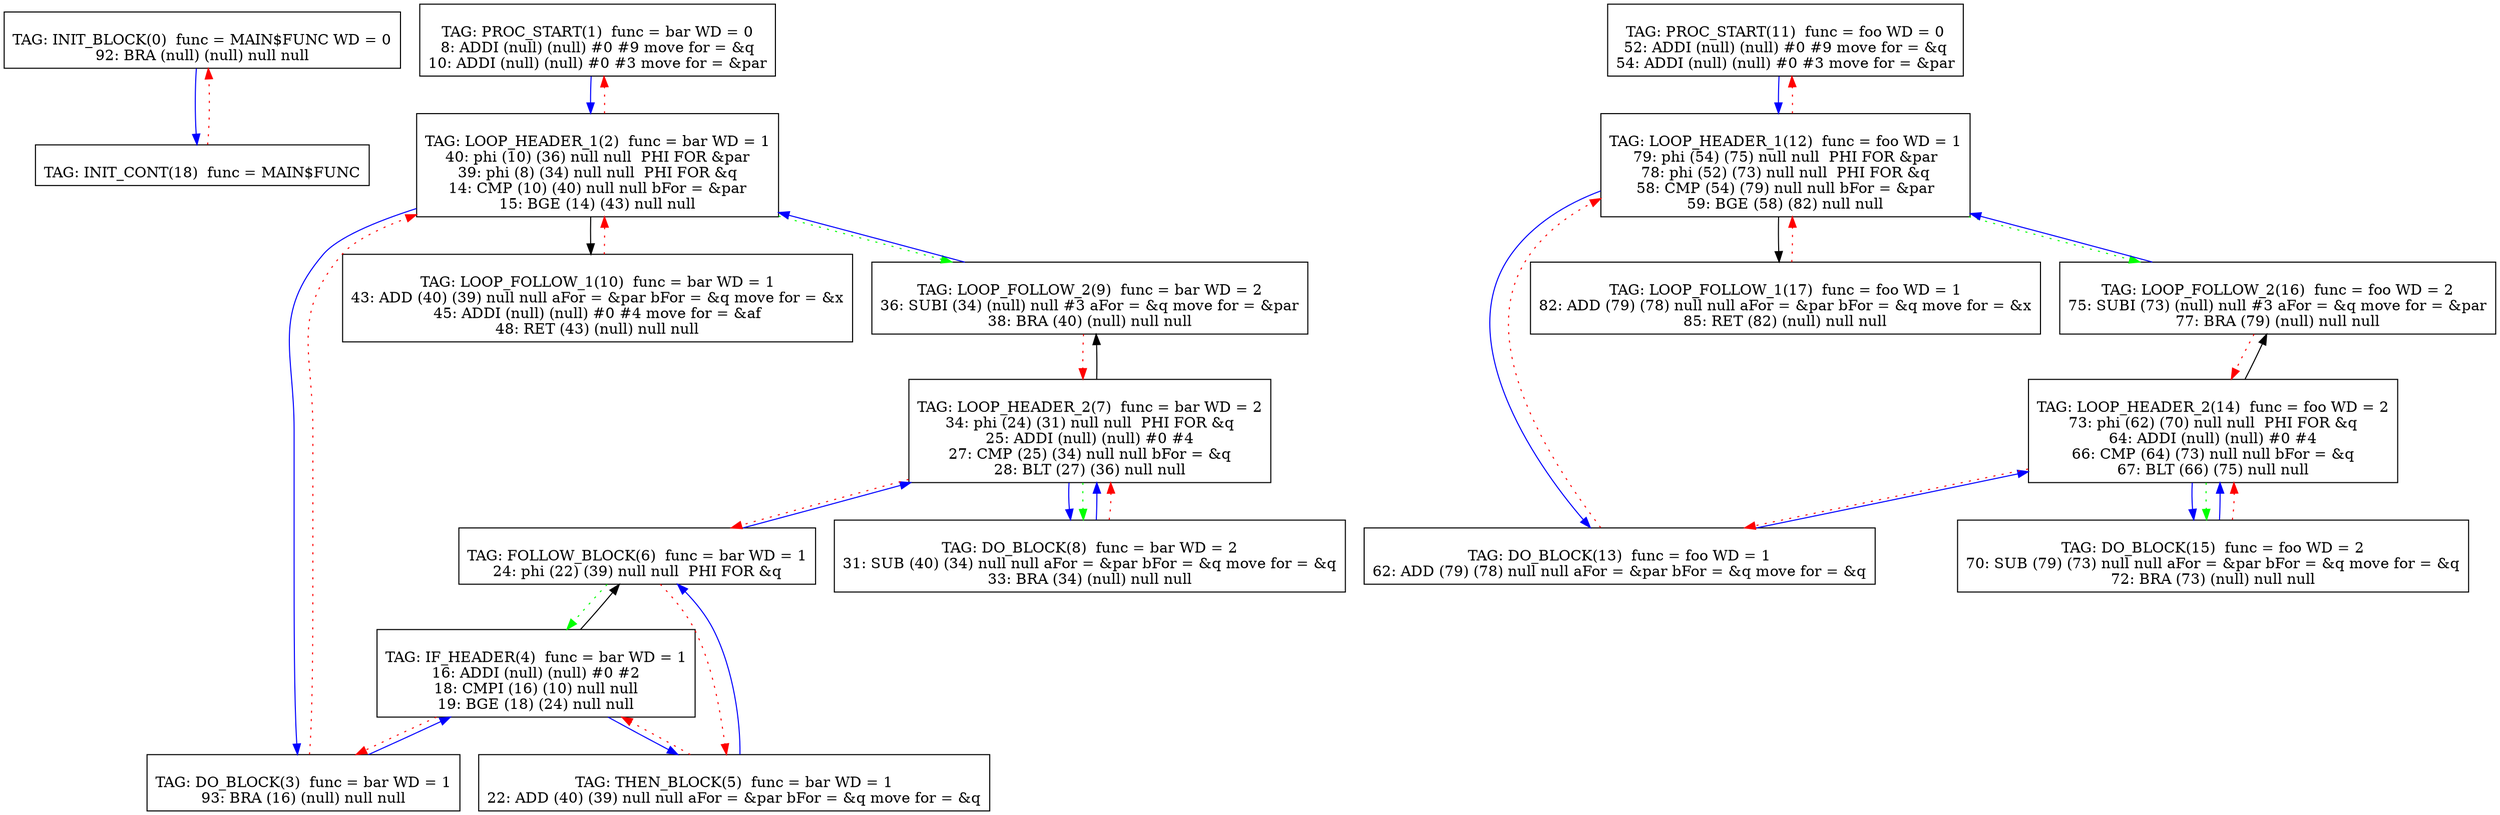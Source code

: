 digraph {
0[label="
TAG: INIT_BLOCK(0)  func = MAIN$FUNC WD = 0
92: BRA (null) (null) null null
"];
0[shape=box];
0 -> 18[color=blue]
1[label="
TAG: PROC_START(1)  func = bar WD = 0
8: ADDI (null) (null) #0 #9 move for = &q
10: ADDI (null) (null) #0 #3 move for = &par
"];
1[shape=box];
1 -> 2[color=blue]
2[label="
TAG: LOOP_HEADER_1(2)  func = bar WD = 1
40: phi (10) (36) null null  PHI FOR &par
39: phi (8) (34) null null  PHI FOR &q
14: CMP (10) (40) null null bFor = &par
15: BGE (14) (43) null null
"];
2[shape=box];
2 -> 3[color=blue]
2 -> 10[color=black]
2 -> 1[color=red][style=dotted]
2 -> 9[color=green][style=dotted]
3[label="
TAG: DO_BLOCK(3)  func = bar WD = 1
93: BRA (16) (null) null null
"];
3[shape=box];
3 -> 4[color=blue]
3 -> 2[color=red][style=dotted]
4[label="
TAG: IF_HEADER(4)  func = bar WD = 1
16: ADDI (null) (null) #0 #2
18: CMPI (16) (10) null null
19: BGE (18) (24) null null
"];
4[shape=box];
4 -> 5[color=blue]
4 -> 6[color=black]
4 -> 3[color=red][style=dotted]
5[label="
TAG: THEN_BLOCK(5)  func = bar WD = 1
22: ADD (40) (39) null null aFor = &par bFor = &q move for = &q
"];
5[shape=box];
5 -> 6[color=blue]
5 -> 4[color=red][style=dotted]
6[label="
TAG: FOLLOW_BLOCK(6)  func = bar WD = 1
24: phi (22) (39) null null  PHI FOR &q
"];
6[shape=box];
6 -> 7[color=blue]
6 -> 5[color=red][style=dotted]
6 -> 4[color=green][style=dotted]
7[label="
TAG: LOOP_HEADER_2(7)  func = bar WD = 2
34: phi (24) (31) null null  PHI FOR &q
25: ADDI (null) (null) #0 #4
27: CMP (25) (34) null null bFor = &q
28: BLT (27) (36) null null
"];
7[shape=box];
7 -> 8[color=blue]
7 -> 9[color=black]
7 -> 6[color=red][style=dotted]
7 -> 8[color=green][style=dotted]
8[label="
TAG: DO_BLOCK(8)  func = bar WD = 2
31: SUB (40) (34) null null aFor = &par bFor = &q move for = &q
33: BRA (34) (null) null null
"];
8[shape=box];
8 -> 7[color=blue]
8 -> 7[color=red][style=dotted]
9[label="
TAG: LOOP_FOLLOW_2(9)  func = bar WD = 2
36: SUBI (34) (null) null #3 aFor = &q move for = &par
38: BRA (40) (null) null null
"];
9[shape=box];
9 -> 2[color=blue]
9 -> 7[color=red][style=dotted]
10[label="
TAG: LOOP_FOLLOW_1(10)  func = bar WD = 1
43: ADD (40) (39) null null aFor = &par bFor = &q move for = &x
45: ADDI (null) (null) #0 #4 move for = &af
48: RET (43) (null) null null
"];
10[shape=box];
10 -> 2[color=red][style=dotted]
11[label="
TAG: PROC_START(11)  func = foo WD = 0
52: ADDI (null) (null) #0 #9 move for = &q
54: ADDI (null) (null) #0 #3 move for = &par
"];
11[shape=box];
11 -> 12[color=blue]
12[label="
TAG: LOOP_HEADER_1(12)  func = foo WD = 1
79: phi (54) (75) null null  PHI FOR &par
78: phi (52) (73) null null  PHI FOR &q
58: CMP (54) (79) null null bFor = &par
59: BGE (58) (82) null null
"];
12[shape=box];
12 -> 13[color=blue]
12 -> 17[color=black]
12 -> 11[color=red][style=dotted]
12 -> 16[color=green][style=dotted]
13[label="
TAG: DO_BLOCK(13)  func = foo WD = 1
62: ADD (79) (78) null null aFor = &par bFor = &q move for = &q
"];
13[shape=box];
13 -> 14[color=blue]
13 -> 12[color=red][style=dotted]
14[label="
TAG: LOOP_HEADER_2(14)  func = foo WD = 2
73: phi (62) (70) null null  PHI FOR &q
64: ADDI (null) (null) #0 #4
66: CMP (64) (73) null null bFor = &q
67: BLT (66) (75) null null
"];
14[shape=box];
14 -> 15[color=blue]
14 -> 16[color=black]
14 -> 13[color=red][style=dotted]
14 -> 15[color=green][style=dotted]
15[label="
TAG: DO_BLOCK(15)  func = foo WD = 2
70: SUB (79) (73) null null aFor = &par bFor = &q move for = &q
72: BRA (73) (null) null null
"];
15[shape=box];
15 -> 14[color=blue]
15 -> 14[color=red][style=dotted]
16[label="
TAG: LOOP_FOLLOW_2(16)  func = foo WD = 2
75: SUBI (73) (null) null #3 aFor = &q move for = &par
77: BRA (79) (null) null null
"];
16[shape=box];
16 -> 12[color=blue]
16 -> 14[color=red][style=dotted]
17[label="
TAG: LOOP_FOLLOW_1(17)  func = foo WD = 1
82: ADD (79) (78) null null aFor = &par bFor = &q move for = &x
85: RET (82) (null) null null
"];
17[shape=box];
17 -> 12[color=red][style=dotted]
18[label="
TAG: INIT_CONT(18)  func = MAIN$FUNC
"];
18[shape=box];
18 -> 0[color=red][style=dotted]
}
